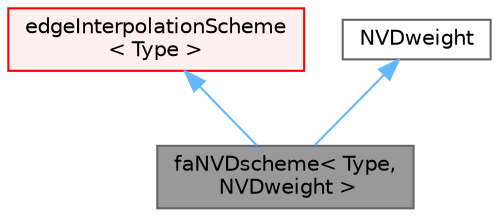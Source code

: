 digraph "faNVDscheme&lt; Type, NVDweight &gt;"
{
 // LATEX_PDF_SIZE
  bgcolor="transparent";
  edge [fontname=Helvetica,fontsize=10,labelfontname=Helvetica,labelfontsize=10];
  node [fontname=Helvetica,fontsize=10,shape=box,height=0.2,width=0.4];
  Node1 [id="Node000001",label="faNVDscheme\< Type,\l NVDweight \>",height=0.2,width=0.4,color="gray40", fillcolor="grey60", style="filled", fontcolor="black",tooltip="Class to create the weighting-factors based on the NVD (Normalised Variable Diagram)."];
  Node2 -> Node1 [id="edge1_Node000001_Node000002",dir="back",color="steelblue1",style="solid",tooltip=" "];
  Node2 [id="Node000002",label="edgeInterpolationScheme\l\< Type \>",height=0.2,width=0.4,color="red", fillcolor="#FFF0F0", style="filled",URL="$classFoam_1_1edgeInterpolationScheme.html",tooltip="Abstract base class for edge interpolation schemes."];
  Node4 -> Node1 [id="edge2_Node000001_Node000004",dir="back",color="steelblue1",style="solid",tooltip=" "];
  Node4 [id="Node000004",label="NVDweight",height=0.2,width=0.4,color="gray40", fillcolor="white", style="filled",tooltip=" "];
}
